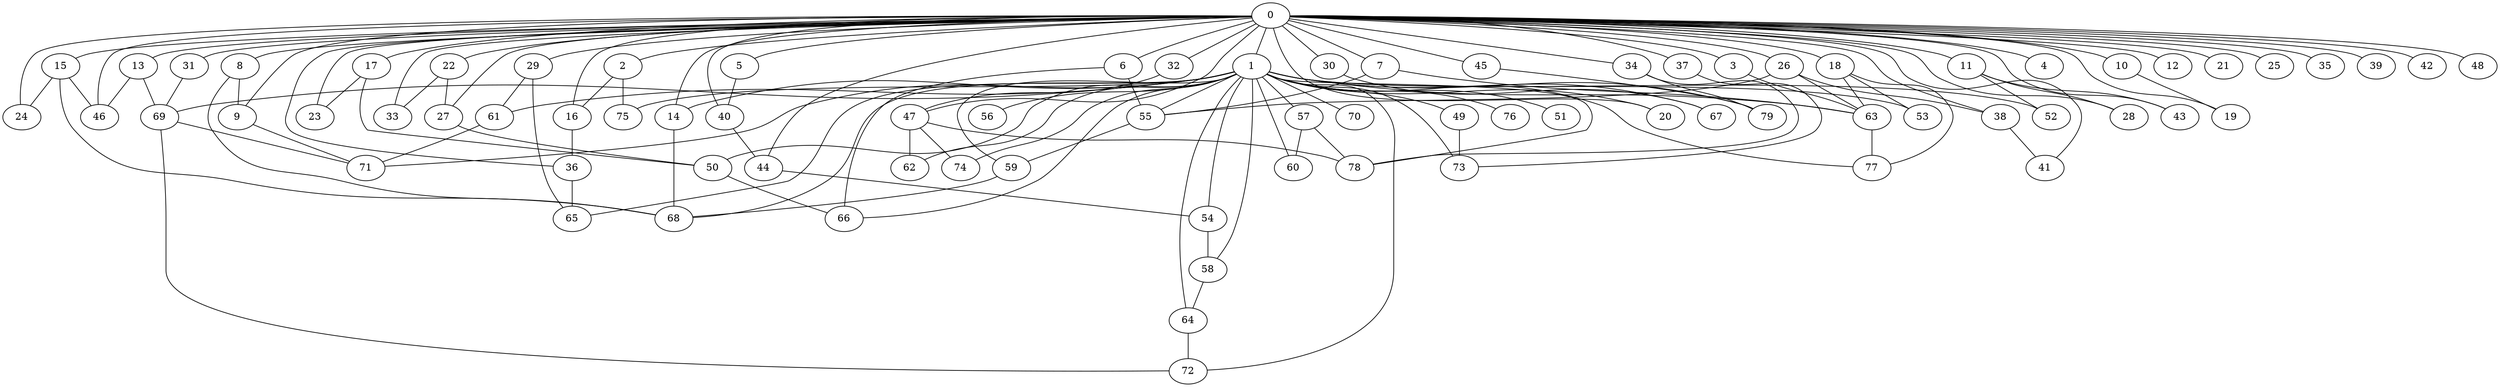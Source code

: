 
graph graphname {
    0 -- 1
0 -- 2
0 -- 3
0 -- 4
0 -- 5
0 -- 6
0 -- 7
0 -- 8
0 -- 9
0 -- 10
0 -- 11
0 -- 12
0 -- 13
0 -- 14
0 -- 15
0 -- 16
0 -- 17
0 -- 18
0 -- 19
0 -- 20
0 -- 21
0 -- 22
0 -- 23
0 -- 24
0 -- 25
0 -- 26
0 -- 27
0 -- 28
0 -- 29
0 -- 30
0 -- 31
0 -- 32
0 -- 33
0 -- 34
0 -- 35
0 -- 36
0 -- 37
0 -- 38
0 -- 39
0 -- 40
0 -- 41
0 -- 42
0 -- 43
0 -- 44
0 -- 45
0 -- 46
0 -- 47
0 -- 48
1 -- 49
1 -- 50
1 -- 51
1 -- 52
1 -- 53
1 -- 54
1 -- 55
1 -- 56
1 -- 57
1 -- 58
1 -- 59
1 -- 60
1 -- 61
1 -- 62
1 -- 63
1 -- 64
1 -- 65
1 -- 66
1 -- 67
1 -- 68
1 -- 69
1 -- 70
1 -- 71
1 -- 72
1 -- 73
1 -- 74
1 -- 75
1 -- 76
1 -- 77
1 -- 78
1 -- 79
1 -- 14
1 -- 20
2 -- 75
2 -- 16
3 -- 63
5 -- 40
6 -- 55
6 -- 66
7 -- 55
7 -- 63
8 -- 9
8 -- 68
9 -- 71
10 -- 19
11 -- 28
11 -- 52
11 -- 43
13 -- 46
13 -- 69
14 -- 68
15 -- 46
15 -- 24
15 -- 68
16 -- 36
17 -- 23
17 -- 50
18 -- 77
18 -- 63
18 -- 53
22 -- 33
22 -- 27
26 -- 63
26 -- 55
26 -- 38
27 -- 50
29 -- 65
29 -- 61
30 -- 67
31 -- 69
32 -- 47
34 -- 78
34 -- 79
36 -- 65
37 -- 73
38 -- 41
40 -- 44
44 -- 54
45 -- 79
47 -- 74
47 -- 78
47 -- 62
49 -- 73
50 -- 66
54 -- 58
55 -- 59
57 -- 78
57 -- 60
58 -- 64
59 -- 68
61 -- 71
63 -- 77
64 -- 72
69 -- 71
69 -- 72

}

